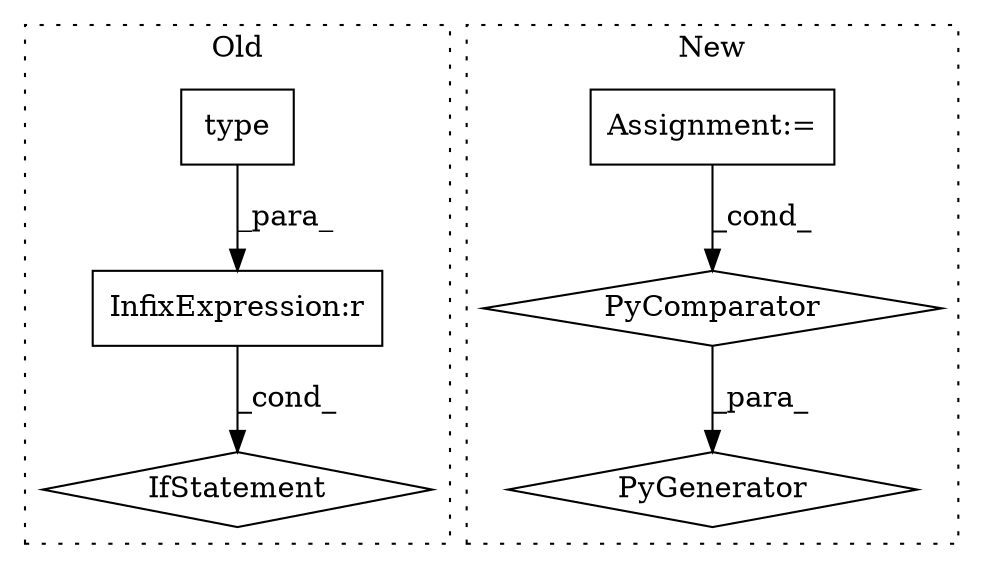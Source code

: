 digraph G {
subgraph cluster0 {
1 [label="type" a="32" s="3979,3988" l="5,1" shape="box"];
5 [label="IfStatement" a="25" s="3975,4006" l="4,2" shape="diamond"];
6 [label="InfixExpression:r" a="27" s="3989" l="4" shape="box"];
label = "Old";
style="dotted";
}
subgraph cluster1 {
2 [label="PyGenerator" a="107" s="4391" l="142" shape="diamond"];
3 [label="PyComparator" a="113" s="4494" l="33" shape="diamond"];
4 [label="Assignment:=" a="7" s="4494" l="33" shape="box"];
label = "New";
style="dotted";
}
1 -> 6 [label="_para_"];
3 -> 2 [label="_para_"];
4 -> 3 [label="_cond_"];
6 -> 5 [label="_cond_"];
}